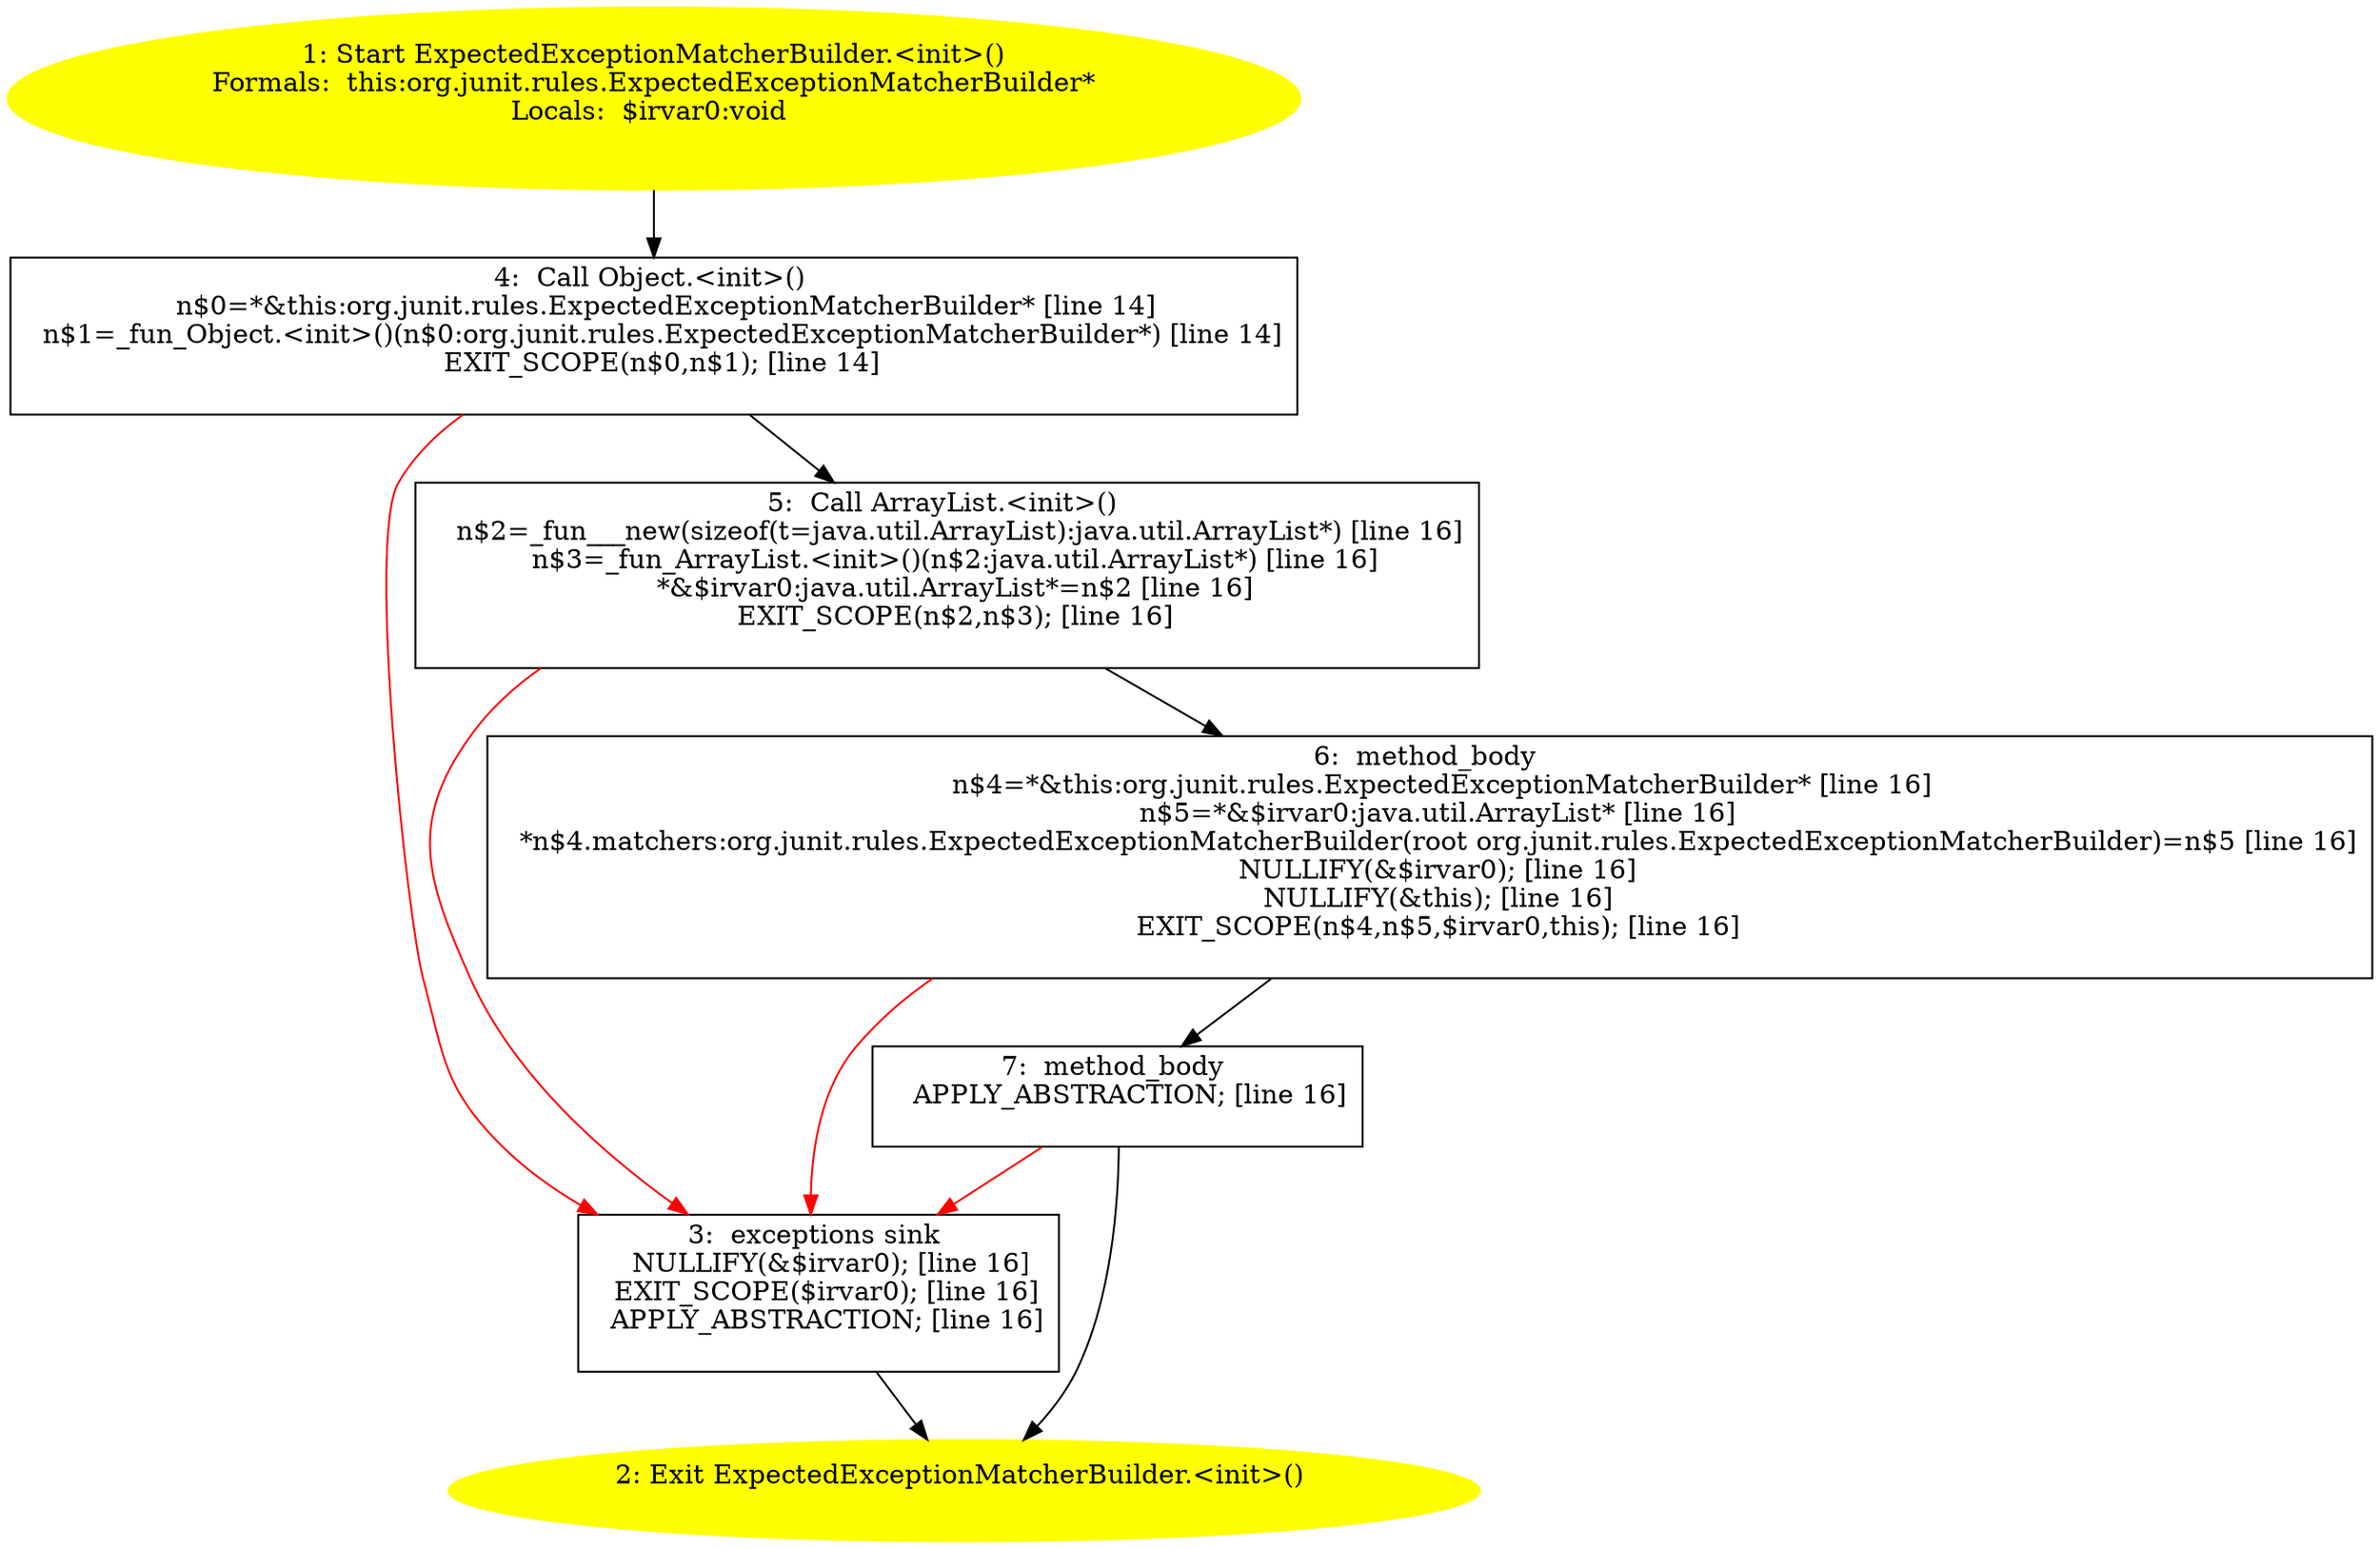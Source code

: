 /* @generated */
digraph cfg {
"org.junit.rules.ExpectedExceptionMatcherBuilder.<init>().5bcdaf49a9f376d0defe3aae1fb5182d_1" [label="1: Start ExpectedExceptionMatcherBuilder.<init>()\nFormals:  this:org.junit.rules.ExpectedExceptionMatcherBuilder*\nLocals:  $irvar0:void \n  " color=yellow style=filled]
	

	 "org.junit.rules.ExpectedExceptionMatcherBuilder.<init>().5bcdaf49a9f376d0defe3aae1fb5182d_1" -> "org.junit.rules.ExpectedExceptionMatcherBuilder.<init>().5bcdaf49a9f376d0defe3aae1fb5182d_4" ;
"org.junit.rules.ExpectedExceptionMatcherBuilder.<init>().5bcdaf49a9f376d0defe3aae1fb5182d_2" [label="2: Exit ExpectedExceptionMatcherBuilder.<init>() \n  " color=yellow style=filled]
	

"org.junit.rules.ExpectedExceptionMatcherBuilder.<init>().5bcdaf49a9f376d0defe3aae1fb5182d_3" [label="3:  exceptions sink \n   NULLIFY(&$irvar0); [line 16]\n  EXIT_SCOPE($irvar0); [line 16]\n  APPLY_ABSTRACTION; [line 16]\n " shape="box"]
	

	 "org.junit.rules.ExpectedExceptionMatcherBuilder.<init>().5bcdaf49a9f376d0defe3aae1fb5182d_3" -> "org.junit.rules.ExpectedExceptionMatcherBuilder.<init>().5bcdaf49a9f376d0defe3aae1fb5182d_2" ;
"org.junit.rules.ExpectedExceptionMatcherBuilder.<init>().5bcdaf49a9f376d0defe3aae1fb5182d_4" [label="4:  Call Object.<init>() \n   n$0=*&this:org.junit.rules.ExpectedExceptionMatcherBuilder* [line 14]\n  n$1=_fun_Object.<init>()(n$0:org.junit.rules.ExpectedExceptionMatcherBuilder*) [line 14]\n  EXIT_SCOPE(n$0,n$1); [line 14]\n " shape="box"]
	

	 "org.junit.rules.ExpectedExceptionMatcherBuilder.<init>().5bcdaf49a9f376d0defe3aae1fb5182d_4" -> "org.junit.rules.ExpectedExceptionMatcherBuilder.<init>().5bcdaf49a9f376d0defe3aae1fb5182d_5" ;
	 "org.junit.rules.ExpectedExceptionMatcherBuilder.<init>().5bcdaf49a9f376d0defe3aae1fb5182d_4" -> "org.junit.rules.ExpectedExceptionMatcherBuilder.<init>().5bcdaf49a9f376d0defe3aae1fb5182d_3" [color="red" ];
"org.junit.rules.ExpectedExceptionMatcherBuilder.<init>().5bcdaf49a9f376d0defe3aae1fb5182d_5" [label="5:  Call ArrayList.<init>() \n   n$2=_fun___new(sizeof(t=java.util.ArrayList):java.util.ArrayList*) [line 16]\n  n$3=_fun_ArrayList.<init>()(n$2:java.util.ArrayList*) [line 16]\n  *&$irvar0:java.util.ArrayList*=n$2 [line 16]\n  EXIT_SCOPE(n$2,n$3); [line 16]\n " shape="box"]
	

	 "org.junit.rules.ExpectedExceptionMatcherBuilder.<init>().5bcdaf49a9f376d0defe3aae1fb5182d_5" -> "org.junit.rules.ExpectedExceptionMatcherBuilder.<init>().5bcdaf49a9f376d0defe3aae1fb5182d_6" ;
	 "org.junit.rules.ExpectedExceptionMatcherBuilder.<init>().5bcdaf49a9f376d0defe3aae1fb5182d_5" -> "org.junit.rules.ExpectedExceptionMatcherBuilder.<init>().5bcdaf49a9f376d0defe3aae1fb5182d_3" [color="red" ];
"org.junit.rules.ExpectedExceptionMatcherBuilder.<init>().5bcdaf49a9f376d0defe3aae1fb5182d_6" [label="6:  method_body \n   n$4=*&this:org.junit.rules.ExpectedExceptionMatcherBuilder* [line 16]\n  n$5=*&$irvar0:java.util.ArrayList* [line 16]\n  *n$4.matchers:org.junit.rules.ExpectedExceptionMatcherBuilder(root org.junit.rules.ExpectedExceptionMatcherBuilder)=n$5 [line 16]\n  NULLIFY(&$irvar0); [line 16]\n  NULLIFY(&this); [line 16]\n  EXIT_SCOPE(n$4,n$5,$irvar0,this); [line 16]\n " shape="box"]
	

	 "org.junit.rules.ExpectedExceptionMatcherBuilder.<init>().5bcdaf49a9f376d0defe3aae1fb5182d_6" -> "org.junit.rules.ExpectedExceptionMatcherBuilder.<init>().5bcdaf49a9f376d0defe3aae1fb5182d_7" ;
	 "org.junit.rules.ExpectedExceptionMatcherBuilder.<init>().5bcdaf49a9f376d0defe3aae1fb5182d_6" -> "org.junit.rules.ExpectedExceptionMatcherBuilder.<init>().5bcdaf49a9f376d0defe3aae1fb5182d_3" [color="red" ];
"org.junit.rules.ExpectedExceptionMatcherBuilder.<init>().5bcdaf49a9f376d0defe3aae1fb5182d_7" [label="7:  method_body \n   APPLY_ABSTRACTION; [line 16]\n " shape="box"]
	

	 "org.junit.rules.ExpectedExceptionMatcherBuilder.<init>().5bcdaf49a9f376d0defe3aae1fb5182d_7" -> "org.junit.rules.ExpectedExceptionMatcherBuilder.<init>().5bcdaf49a9f376d0defe3aae1fb5182d_2" ;
	 "org.junit.rules.ExpectedExceptionMatcherBuilder.<init>().5bcdaf49a9f376d0defe3aae1fb5182d_7" -> "org.junit.rules.ExpectedExceptionMatcherBuilder.<init>().5bcdaf49a9f376d0defe3aae1fb5182d_3" [color="red" ];
}
